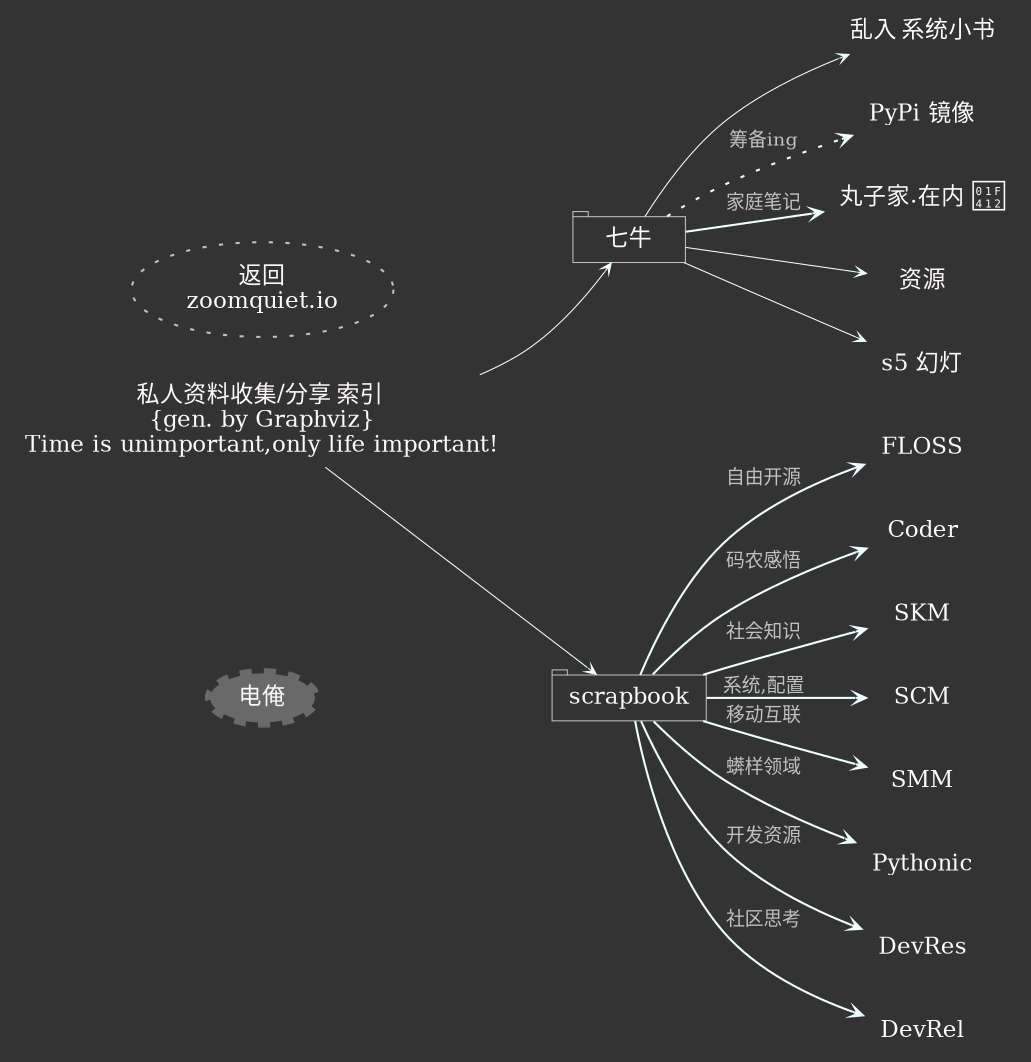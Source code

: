 digraph zoomquiet_io_collection {
    /*生成命令:
$ dot -Tpng zoomquiet_io_collection.dot -o zoomquiet_io_collection.png -Tcmapx -o zoomquiet_io_collection.map
$ neato -Tpng zoomquiet_io_idx.dot -o zoomquiet_io_idx.png -Tcmapx -o zoomquiet_io_idx.map
    全局设定
    */
    graph [label=""
        ,fontsize=12.0,fontcolor=snow
        ,labeljust="r",labelloc="b",center=1
        ,ranksep=0.1,center=1,ratio=compress
        ,rankdir=LR
        ,bgcolor="#333333"
        ];

    node[fontsize=11.0,height=0.3
        ,style="filled,setlinewidth(0.5)"
        ,fillcolor="#333333"
        ,color=gray
        ,fontcolor=snow
        ,shape=plaintext
        ];

    edge [fontsize=9.0,fontcolor=gray
        ,color=azure
        ,arrowsize=0.5,arrowhead=vee,arrowtail=none
        ,style="setlinewidth(0.5)"
        ];

/*
    collection [label="资料\n收集/分享",shape=point];
    collection->{scrapbook qiniu};
*/
    title->{scrapbook qiniu};

    scrapbook [label="scrapbook",shape=tab
            ,URL="http://www.xuldev.org/scrapbook/"];
        FLOSS [label="FLOSS"
            ,URL="http://floss.zoomquiet.io/"];
        Coder [label="Coder"
            ,URL="http://coder.zoomquiet.io/"];
        SKM [label="SKM"
            ,URL="http://skm.zoomquiet.io/"];
        SCM [label="SCM"
            ,URL="http://scm.zoomquiet.io/"];
        SMM [label="SMM"
            ,URL="http://smm.zoomquiet.io/"];
        Pythonic [label="Pythonic"
            ,URL="http://pythonic.zoomquiet.io/"];
        DevRes [label="DevRes"
            ,URL="http://devres.zoomquiet.io/"];
        DevRel [label="DevRel"
            ,URL="http://devrel.zoomquiet.io/"];

    scrapbook->FLOSS [label="自由开源",style="setlinewidth(1)"];
        scrapbook->SCM [label="系统,配置",style="setlinewidth(1)"];
        scrapbook->Pythonic [label="蠎样领域",style="setlinewidth(1)"];
        scrapbook->DevRes [label="开发资源",style="setlinewidth(1)"];
    scrapbook->SKM [label="社会知识",style="setlinewidth(1)"];
        scrapbook->SMM [label="移动互联",style="setlinewidth(1)"];
        scrapbook->DevRel [label="社区思考",style="setlinewidth(1)"];
        scrapbook->Coder [label="码农感悟",style="setlinewidth(1)"];


    qiniu [label="七牛",shape=tab
            ,URL="http://developer.qiniu.com/"];
        res [label="资源"
            ,URL="http://res.zoomquiet.io/"];
        s5 [label="s5 幻灯"
            ,URL="http://s5.zoomquiet.io/"];
        chaos [label="乱入 系统小书"
            ,URL="http://chaos2.zoomquiet.io/"];

        pypi [label="PyPi 镜像"
            ,URL="http://pypi.zhgdg.org"];
        momoko [label="丸子家.在内 🐒"
            ,URL="http://momoko.in/"];

    qiniu->{res s5 chaos};
        qiniu->momoko [label="家庭笔记",style="setlinewidth(1)"];
        qiniu->pypi [label="筹备ing",style="dotted"];


    title [label="私人资料收集/分享 索引 \n{gen. by Graphviz}\nTime is unimportant,only life important!"
        URL="https://bitbucket.org/ZoomQuiet/tangle/commits/a2e1916b57206724d9fe0edb95506efbbb5ab0f0?at=default#chg-dot/zoomquiet.org/zoomquiet_io_idx.dot"];
    
    ZQ  [label="返回\nzoomquiet.io",shape=ellipse,style="dotted"
        ,URL="http://zoomquiet.io"];
    

    mailme [label="电俺",shape=ellipse,style="filled,dashed,setlinewidth(5)"
        ,color="#333333",fillcolor=dimgray
        ,URL="mailto:i@zoomquiet.io?subject=collection mapping feedback"];

    edge [style=invis];
    mailme->scrapbook;

}
